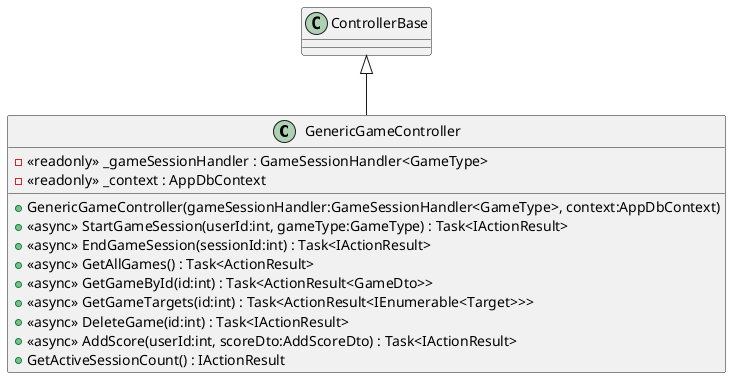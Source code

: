 @startuml
class GenericGameController {
    - <<readonly>> _gameSessionHandler : GameSessionHandler<GameType>
    - <<readonly>> _context : AppDbContext
    + GenericGameController(gameSessionHandler:GameSessionHandler<GameType>, context:AppDbContext)
    + <<async>> StartGameSession(userId:int, gameType:GameType) : Task<IActionResult>
    + <<async>> EndGameSession(sessionId:int) : Task<IActionResult>
    + <<async>> GetAllGames() : Task<ActionResult>
    + <<async>> GetGameById(id:int) : Task<ActionResult<GameDto>>
    + <<async>> GetGameTargets(id:int) : Task<ActionResult<IEnumerable<Target>>>
    + <<async>> DeleteGame(id:int) : Task<IActionResult>
    + <<async>> AddScore(userId:int, scoreDto:AddScoreDto) : Task<IActionResult>
    + GetActiveSessionCount() : IActionResult
}
ControllerBase <|-- GenericGameController
@enduml
